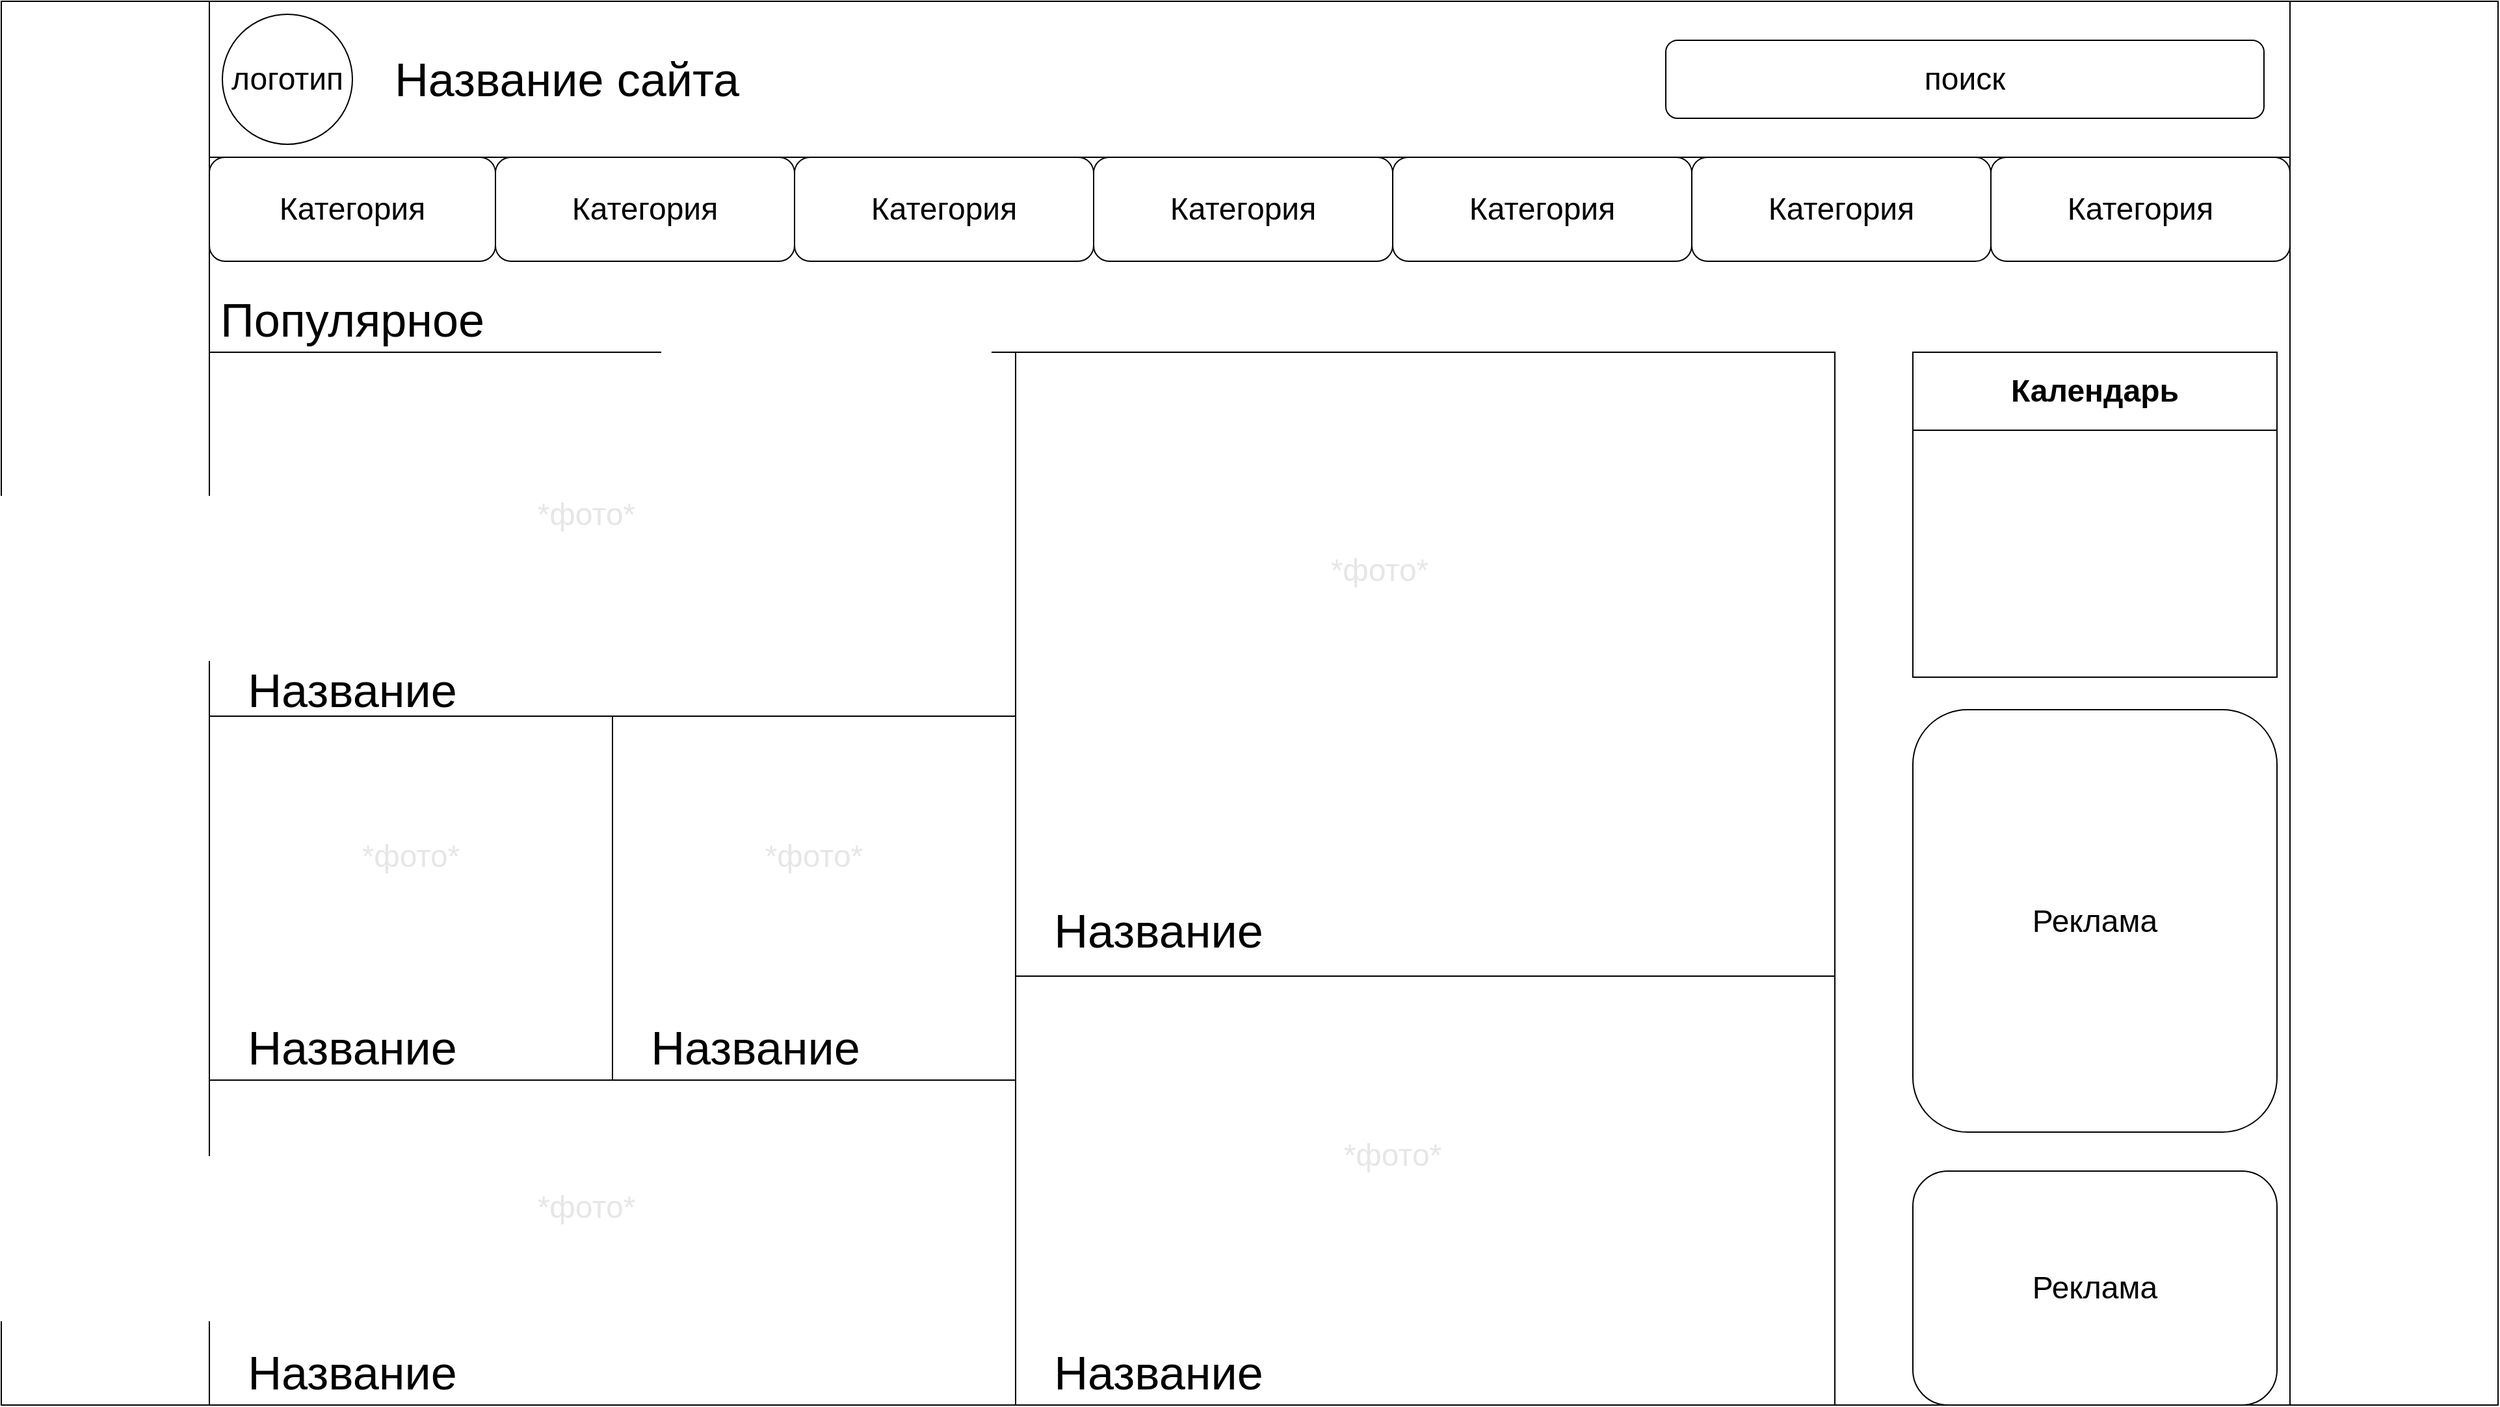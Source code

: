<mxfile version="24.7.8">
  <diagram name="Страница — 1" id="LPPvL07h_fH4b8GmcqN1">
    <mxGraphModel dx="3407" dy="1258" grid="1" gridSize="10" guides="1" tooltips="1" connect="1" arrows="1" fold="1" page="1" pageScale="1" pageWidth="827" pageHeight="1169" math="0" shadow="0">
      <root>
        <mxCell id="0" />
        <mxCell id="1" parent="0" />
        <mxCell id="fqUhBs8Az35cQ_M2xpQq-1" value="" style="rounded=0;whiteSpace=wrap;html=1;" vertex="1" parent="1">
          <mxGeometry x="-160" y="40" width="1920" height="1080" as="geometry" />
        </mxCell>
        <mxCell id="fqUhBs8Az35cQ_M2xpQq-2" value="" style="rounded=0;whiteSpace=wrap;html=1;" vertex="1" parent="1">
          <mxGeometry y="40" width="1600" height="1080" as="geometry" />
        </mxCell>
        <mxCell id="fqUhBs8Az35cQ_M2xpQq-3" value="" style="rounded=0;whiteSpace=wrap;html=1;" vertex="1" parent="1">
          <mxGeometry y="40" width="1600" height="120" as="geometry" />
        </mxCell>
        <mxCell id="fqUhBs8Az35cQ_M2xpQq-4" value="&lt;font style=&quot;font-size: 24px;&quot;&gt;логотип&lt;/font&gt;" style="ellipse;whiteSpace=wrap;html=1;aspect=fixed;" vertex="1" parent="1">
          <mxGeometry x="10" y="50" width="100" height="100" as="geometry" />
        </mxCell>
        <mxCell id="fqUhBs8Az35cQ_M2xpQq-5" value="&lt;font style=&quot;font-size: 36px;&quot;&gt;Название сайта&lt;/font&gt;" style="text;html=1;align=center;verticalAlign=middle;whiteSpace=wrap;rounded=0;" vertex="1" parent="1">
          <mxGeometry x="130" y="85" width="290" height="30" as="geometry" />
        </mxCell>
        <mxCell id="fqUhBs8Az35cQ_M2xpQq-6" value="&lt;font style=&quot;font-size: 24px;&quot;&gt;поиск&lt;/font&gt;" style="rounded=1;whiteSpace=wrap;html=1;" vertex="1" parent="1">
          <mxGeometry x="1120" y="70" width="460" height="60" as="geometry" />
        </mxCell>
        <mxCell id="fqUhBs8Az35cQ_M2xpQq-7" value="&lt;font style=&quot;font-size: 24px;&quot;&gt;Категория&lt;/font&gt;" style="rounded=1;whiteSpace=wrap;html=1;" vertex="1" parent="1">
          <mxGeometry y="160" width="220" height="80" as="geometry" />
        </mxCell>
        <mxCell id="fqUhBs8Az35cQ_M2xpQq-8" value="&lt;span style=&quot;font-size: 24px;&quot;&gt;Категория&lt;/span&gt;" style="rounded=1;whiteSpace=wrap;html=1;" vertex="1" parent="1">
          <mxGeometry x="220" y="160" width="230" height="80" as="geometry" />
        </mxCell>
        <mxCell id="fqUhBs8Az35cQ_M2xpQq-9" value="&lt;span style=&quot;font-size: 24px;&quot;&gt;Категория&lt;/span&gt;" style="rounded=1;whiteSpace=wrap;html=1;" vertex="1" parent="1">
          <mxGeometry x="450" y="160" width="230" height="80" as="geometry" />
        </mxCell>
        <mxCell id="fqUhBs8Az35cQ_M2xpQq-10" value="&lt;span style=&quot;font-size: 24px;&quot;&gt;Категория&lt;/span&gt;" style="rounded=1;whiteSpace=wrap;html=1;" vertex="1" parent="1">
          <mxGeometry x="680" y="160" width="230" height="80" as="geometry" />
        </mxCell>
        <mxCell id="fqUhBs8Az35cQ_M2xpQq-11" value="&lt;span style=&quot;font-size: 24px;&quot;&gt;Категория&lt;/span&gt;" style="rounded=1;whiteSpace=wrap;html=1;" vertex="1" parent="1">
          <mxGeometry x="910" y="160" width="230" height="80" as="geometry" />
        </mxCell>
        <mxCell id="fqUhBs8Az35cQ_M2xpQq-12" value="&lt;span style=&quot;font-size: 24px;&quot;&gt;Категория&lt;/span&gt;" style="rounded=1;whiteSpace=wrap;html=1;" vertex="1" parent="1">
          <mxGeometry x="1140" y="160" width="230" height="80" as="geometry" />
        </mxCell>
        <mxCell id="fqUhBs8Az35cQ_M2xpQq-13" value="&lt;span style=&quot;font-size: 24px;&quot;&gt;Категория&lt;/span&gt;" style="rounded=1;whiteSpace=wrap;html=1;" vertex="1" parent="1">
          <mxGeometry x="1370" y="160" width="230" height="80" as="geometry" />
        </mxCell>
        <mxCell id="fqUhBs8Az35cQ_M2xpQq-14" value="&lt;font style=&quot;font-size: 36px;&quot;&gt;Популярное&lt;/font&gt;" style="text;html=1;align=center;verticalAlign=middle;whiteSpace=wrap;rounded=0;" vertex="1" parent="1">
          <mxGeometry x="20" y="270" width="180" height="30" as="geometry" />
        </mxCell>
        <mxCell id="fqUhBs8Az35cQ_M2xpQq-15" value="&lt;font style=&quot;font-size: 24px;&quot;&gt;Календарь&lt;/font&gt;" style="swimlane;whiteSpace=wrap;html=1;startSize=60;" vertex="1" parent="1">
          <mxGeometry x="1310" y="310" width="280" height="250" as="geometry" />
        </mxCell>
        <mxCell id="fqUhBs8Az35cQ_M2xpQq-17" value="&lt;font style=&quot;font-size: 24px;&quot;&gt;Реклама&lt;/font&gt;" style="rounded=1;whiteSpace=wrap;html=1;" vertex="1" parent="1">
          <mxGeometry x="1310" y="585" width="280" height="325" as="geometry" />
        </mxCell>
        <mxCell id="fqUhBs8Az35cQ_M2xpQq-18" value="&lt;font style=&quot;font-size: 24px;&quot;&gt;Реклама&lt;/font&gt;" style="rounded=1;whiteSpace=wrap;html=1;" vertex="1" parent="1">
          <mxGeometry x="1310" y="940" width="280" height="180" as="geometry" />
        </mxCell>
        <mxCell id="fqUhBs8Az35cQ_M2xpQq-19" value="" style="rounded=0;whiteSpace=wrap;html=1;" vertex="1" parent="1">
          <mxGeometry y="310" width="1250" height="810" as="geometry" />
        </mxCell>
        <mxCell id="fqUhBs8Az35cQ_M2xpQq-20" value="" style="rounded=0;whiteSpace=wrap;html=1;" vertex="1" parent="1">
          <mxGeometry y="310" width="620" height="280" as="geometry" />
        </mxCell>
        <mxCell id="fqUhBs8Az35cQ_M2xpQq-21" value="" style="rounded=0;whiteSpace=wrap;html=1;" vertex="1" parent="1">
          <mxGeometry x="620" y="310" width="630" height="480" as="geometry" />
        </mxCell>
        <mxCell id="fqUhBs8Az35cQ_M2xpQq-22" value="" style="rounded=0;whiteSpace=wrap;html=1;" vertex="1" parent="1">
          <mxGeometry y="590" width="310" height="280" as="geometry" />
        </mxCell>
        <mxCell id="fqUhBs8Az35cQ_M2xpQq-23" value="" style="rounded=0;whiteSpace=wrap;html=1;" vertex="1" parent="1">
          <mxGeometry x="310" y="590" width="310" height="280" as="geometry" />
        </mxCell>
        <mxCell id="fqUhBs8Az35cQ_M2xpQq-24" value="" style="rounded=0;whiteSpace=wrap;html=1;" vertex="1" parent="1">
          <mxGeometry x="620" y="790" width="630" height="330" as="geometry" />
        </mxCell>
        <mxCell id="fqUhBs8Az35cQ_M2xpQq-25" value="&lt;font style=&quot;font-size: 36px;&quot;&gt;Название&lt;/font&gt;" style="text;html=1;align=center;verticalAlign=middle;whiteSpace=wrap;rounded=0;" vertex="1" parent="1">
          <mxGeometry x="620" y="740" width="220" height="30" as="geometry" />
        </mxCell>
        <mxCell id="fqUhBs8Az35cQ_M2xpQq-26" value="&lt;font style=&quot;font-size: 36px;&quot;&gt;Название&lt;/font&gt;" style="text;html=1;align=center;verticalAlign=middle;whiteSpace=wrap;rounded=0;" vertex="1" parent="1">
          <mxGeometry y="1080" width="220" height="30" as="geometry" />
        </mxCell>
        <mxCell id="fqUhBs8Az35cQ_M2xpQq-27" value="&lt;font style=&quot;font-size: 36px;&quot;&gt;Название&lt;/font&gt;" style="text;html=1;align=center;verticalAlign=middle;whiteSpace=wrap;rounded=0;" vertex="1" parent="1">
          <mxGeometry y="555" width="220" height="30" as="geometry" />
        </mxCell>
        <mxCell id="fqUhBs8Az35cQ_M2xpQq-28" value="&lt;font style=&quot;font-size: 36px;&quot;&gt;Название&lt;/font&gt;" style="text;html=1;align=center;verticalAlign=middle;whiteSpace=wrap;rounded=0;" vertex="1" parent="1">
          <mxGeometry y="830" width="220" height="30" as="geometry" />
        </mxCell>
        <mxCell id="fqUhBs8Az35cQ_M2xpQq-29" value="&lt;font style=&quot;font-size: 36px;&quot;&gt;Название&lt;/font&gt;" style="text;html=1;align=center;verticalAlign=middle;whiteSpace=wrap;rounded=0;" vertex="1" parent="1">
          <mxGeometry x="310" y="830" width="220" height="30" as="geometry" />
        </mxCell>
        <mxCell id="fqUhBs8Az35cQ_M2xpQq-30" value="&lt;font style=&quot;font-size: 36px;&quot;&gt;Название&lt;/font&gt;" style="text;html=1;align=center;verticalAlign=middle;whiteSpace=wrap;rounded=0;" vertex="1" parent="1">
          <mxGeometry x="620" y="1080" width="220" height="30" as="geometry" />
        </mxCell>
        <mxCell id="fqUhBs8Az35cQ_M2xpQq-35" value="&lt;font color=&quot;#e6e6e6&quot; style=&quot;font-size: 24px;&quot;&gt;*фото*&lt;/font&gt;" style="text;html=1;align=center;verticalAlign=middle;whiteSpace=wrap;rounded=0;" vertex="1" parent="1">
          <mxGeometry x="750" y="420" width="300" height="115" as="geometry" />
        </mxCell>
        <mxCell id="fqUhBs8Az35cQ_M2xpQq-36" value="&lt;font color=&quot;#e6e6e6&quot; style=&quot;font-size: 24px;&quot;&gt;*фото*&lt;/font&gt;" style="text;html=1;align=center;verticalAlign=middle;whiteSpace=wrap;rounded=0;" vertex="1" parent="1">
          <mxGeometry x="140" y="377.5" width="300" height="115" as="geometry" />
        </mxCell>
        <mxCell id="fqUhBs8Az35cQ_M2xpQq-37" value="&lt;font color=&quot;#e6e6e6&quot; style=&quot;font-size: 24px;&quot;&gt;*фото*&lt;/font&gt;" style="text;html=1;align=center;verticalAlign=middle;whiteSpace=wrap;rounded=0;" vertex="1" parent="1">
          <mxGeometry x="5" y="640" width="300" height="115" as="geometry" />
        </mxCell>
        <mxCell id="fqUhBs8Az35cQ_M2xpQq-38" value="&lt;font color=&quot;#e6e6e6&quot; style=&quot;font-size: 24px;&quot;&gt;*фото*&lt;/font&gt;" style="text;html=1;align=center;verticalAlign=middle;whiteSpace=wrap;rounded=0;" vertex="1" parent="1">
          <mxGeometry x="315" y="640" width="300" height="115" as="geometry" />
        </mxCell>
        <mxCell id="fqUhBs8Az35cQ_M2xpQq-39" value="&lt;font color=&quot;#e6e6e6&quot; style=&quot;font-size: 24px;&quot;&gt;*фото*&lt;/font&gt;" style="text;html=1;align=center;verticalAlign=middle;whiteSpace=wrap;rounded=0;" vertex="1" parent="1">
          <mxGeometry x="760" y="870" width="300" height="115" as="geometry" />
        </mxCell>
        <mxCell id="fqUhBs8Az35cQ_M2xpQq-40" value="&lt;font color=&quot;#e6e6e6&quot; style=&quot;font-size: 24px;&quot;&gt;*фото*&lt;/font&gt;" style="text;html=1;align=center;verticalAlign=middle;whiteSpace=wrap;rounded=0;" vertex="1" parent="1">
          <mxGeometry x="140" y="910" width="300" height="115" as="geometry" />
        </mxCell>
      </root>
    </mxGraphModel>
  </diagram>
</mxfile>
